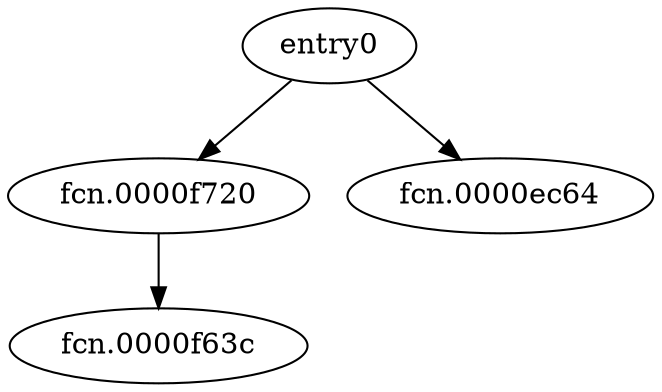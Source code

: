 digraph code {
  "0x0000ebb4" [label="entry0"];
  "0x0000ebb4" -> "0x0000f720";
  "0x0000f720" [label="fcn.0000f720"];
  "0x0000ebb4" -> "0x0000ec64";
  "0x0000ec64" [label="fcn.0000ec64"];
  "0x0000f720" [label="fcn.0000f720"];
  "0x0000f720" -> "0x0000f63c";
  "0x0000f63c" [label="fcn.0000f63c"];
}